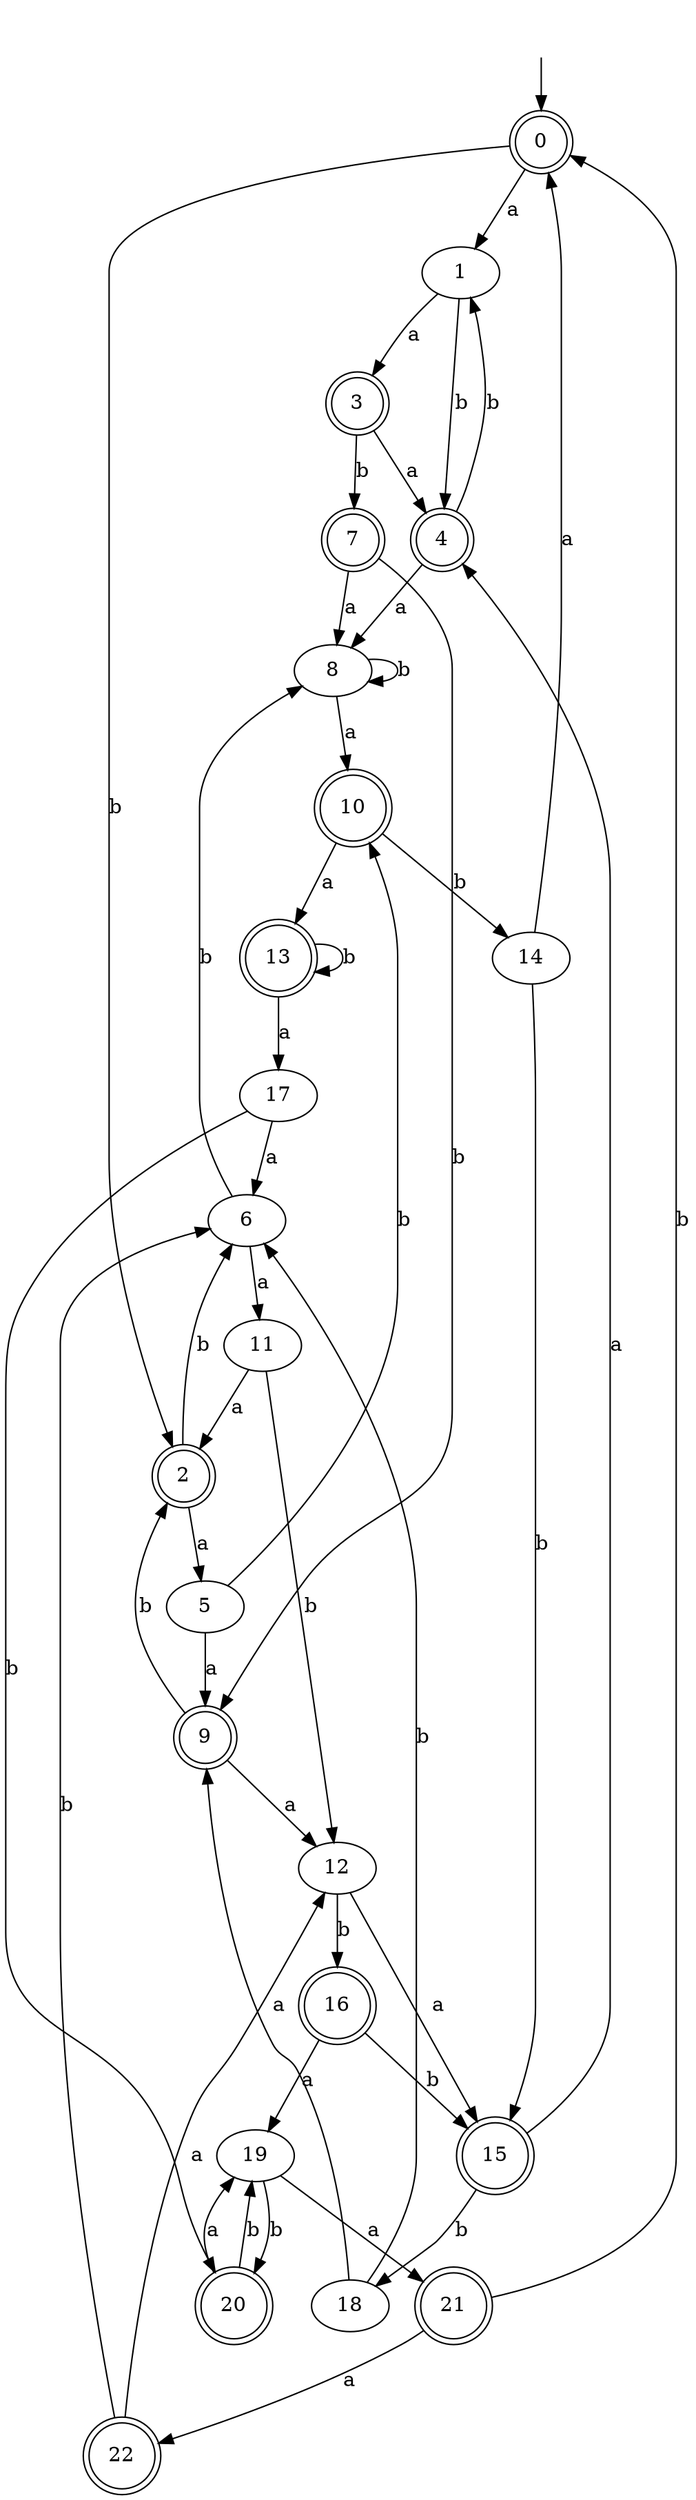 digraph RandomDFA {
  __start0 [label="", shape=none];
  __start0 -> 0 [label=""];
  0 [shape=circle] [shape=doublecircle]
  0 -> 1 [label="a"]
  0 -> 2 [label="b"]
  1
  1 -> 3 [label="a"]
  1 -> 4 [label="b"]
  2 [shape=doublecircle]
  2 -> 5 [label="a"]
  2 -> 6 [label="b"]
  3 [shape=doublecircle]
  3 -> 4 [label="a"]
  3 -> 7 [label="b"]
  4 [shape=doublecircle]
  4 -> 8 [label="a"]
  4 -> 1 [label="b"]
  5
  5 -> 9 [label="a"]
  5 -> 10 [label="b"]
  6
  6 -> 11 [label="a"]
  6 -> 8 [label="b"]
  7 [shape=doublecircle]
  7 -> 8 [label="a"]
  7 -> 9 [label="b"]
  8
  8 -> 10 [label="a"]
  8 -> 8 [label="b"]
  9 [shape=doublecircle]
  9 -> 12 [label="a"]
  9 -> 2 [label="b"]
  10 [shape=doublecircle]
  10 -> 13 [label="a"]
  10 -> 14 [label="b"]
  11
  11 -> 2 [label="a"]
  11 -> 12 [label="b"]
  12
  12 -> 15 [label="a"]
  12 -> 16 [label="b"]
  13 [shape=doublecircle]
  13 -> 17 [label="a"]
  13 -> 13 [label="b"]
  14
  14 -> 0 [label="a"]
  14 -> 15 [label="b"]
  15 [shape=doublecircle]
  15 -> 4 [label="a"]
  15 -> 18 [label="b"]
  16 [shape=doublecircle]
  16 -> 19 [label="a"]
  16 -> 15 [label="b"]
  17
  17 -> 6 [label="a"]
  17 -> 20 [label="b"]
  18
  18 -> 9 [label="a"]
  18 -> 6 [label="b"]
  19
  19 -> 21 [label="a"]
  19 -> 20 [label="b"]
  20 [shape=doublecircle]
  20 -> 19 [label="a"]
  20 -> 19 [label="b"]
  21 [shape=doublecircle]
  21 -> 22 [label="a"]
  21 -> 0 [label="b"]
  22 [shape=doublecircle]
  22 -> 12 [label="a"]
  22 -> 6 [label="b"]
}
